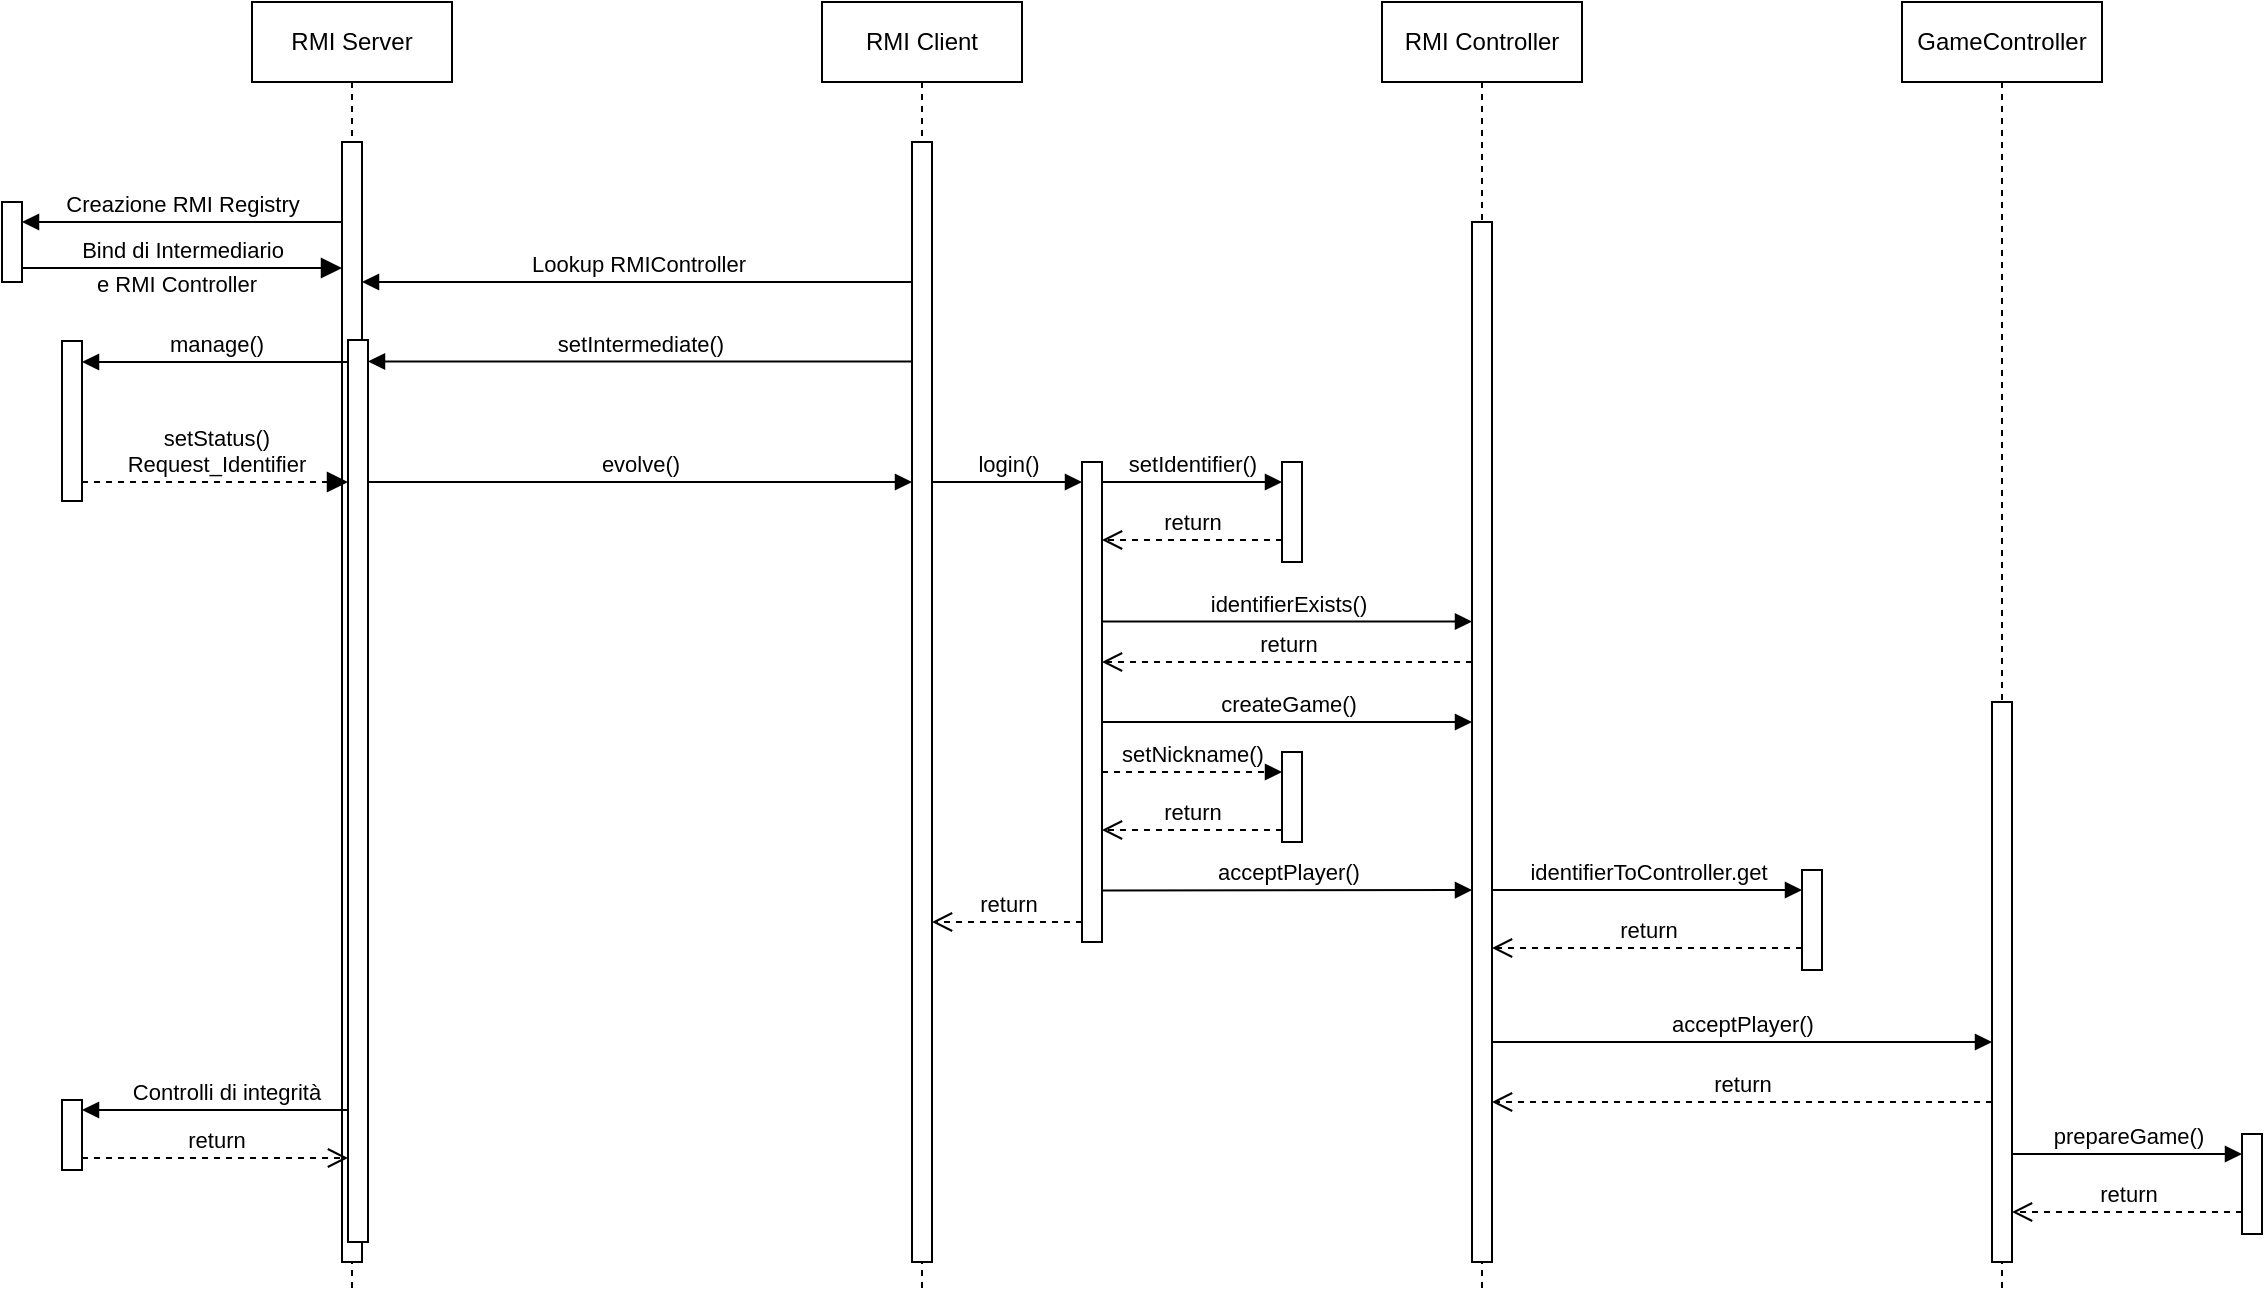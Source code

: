 <mxfile version="21.1.2" type="device">
  <diagram name="Page-1" id="2YBvvXClWsGukQMizWep">
    <mxGraphModel dx="1403" dy="784" grid="1" gridSize="10" guides="1" tooltips="1" connect="1" arrows="1" fold="1" page="1" pageScale="1" pageWidth="1169" pageHeight="827" math="0" shadow="0">
      <root>
        <mxCell id="0" />
        <mxCell id="1" parent="0" />
        <mxCell id="aM9ryv3xv72pqoxQDRHE-1" value="RMI Server" style="shape=umlLifeline;perimeter=lifelinePerimeter;whiteSpace=wrap;html=1;container=0;dropTarget=0;collapsible=0;recursiveResize=0;outlineConnect=0;portConstraint=eastwest;newEdgeStyle={&quot;edgeStyle&quot;:&quot;elbowEdgeStyle&quot;,&quot;elbow&quot;:&quot;vertical&quot;,&quot;curved&quot;:0,&quot;rounded&quot;:0};" parent="1" vertex="1">
          <mxGeometry x="145" y="90" width="100" height="646" as="geometry" />
        </mxCell>
        <mxCell id="aM9ryv3xv72pqoxQDRHE-2" value="" style="html=1;points=[];perimeter=orthogonalPerimeter;outlineConnect=0;targetShapes=umlLifeline;portConstraint=eastwest;newEdgeStyle={&quot;edgeStyle&quot;:&quot;elbowEdgeStyle&quot;,&quot;elbow&quot;:&quot;vertical&quot;,&quot;curved&quot;:0,&quot;rounded&quot;:0};" parent="aM9ryv3xv72pqoxQDRHE-1" vertex="1">
          <mxGeometry x="45" y="70" width="10" height="560" as="geometry" />
        </mxCell>
        <mxCell id="aM9ryv3xv72pqoxQDRHE-4" value="" style="html=1;points=[];perimeter=orthogonalPerimeter;outlineConnect=0;targetShapes=umlLifeline;portConstraint=eastwest;newEdgeStyle={&quot;edgeStyle&quot;:&quot;elbowEdgeStyle&quot;,&quot;elbow&quot;:&quot;vertical&quot;,&quot;curved&quot;:0,&quot;rounded&quot;:0};" parent="aM9ryv3xv72pqoxQDRHE-1" vertex="1">
          <mxGeometry x="48" y="169" width="10" height="451" as="geometry" />
        </mxCell>
        <mxCell id="aM9ryv3xv72pqoxQDRHE-5" value="RMI Client" style="shape=umlLifeline;perimeter=lifelinePerimeter;whiteSpace=wrap;html=1;container=0;dropTarget=0;collapsible=0;recursiveResize=0;outlineConnect=0;portConstraint=eastwest;newEdgeStyle={&quot;edgeStyle&quot;:&quot;elbowEdgeStyle&quot;,&quot;elbow&quot;:&quot;vertical&quot;,&quot;curved&quot;:0,&quot;rounded&quot;:0};" parent="1" vertex="1">
          <mxGeometry x="430" y="90" width="100" height="646" as="geometry" />
        </mxCell>
        <mxCell id="aM9ryv3xv72pqoxQDRHE-6" value="" style="html=1;points=[];perimeter=orthogonalPerimeter;outlineConnect=0;targetShapes=umlLifeline;portConstraint=eastwest;newEdgeStyle={&quot;edgeStyle&quot;:&quot;elbowEdgeStyle&quot;,&quot;elbow&quot;:&quot;vertical&quot;,&quot;curved&quot;:0,&quot;rounded&quot;:0};" parent="aM9ryv3xv72pqoxQDRHE-5" vertex="1">
          <mxGeometry x="45" y="70" width="10" height="560" as="geometry" />
        </mxCell>
        <mxCell id="aM9ryv3xv72pqoxQDRHE-9" value="Lookup RMIController" style="html=1;verticalAlign=bottom;endArrow=block;edgeStyle=elbowEdgeStyle;elbow=vertical;curved=0;rounded=0;" parent="1" source="aM9ryv3xv72pqoxQDRHE-6" edge="1">
          <mxGeometry relative="1" as="geometry">
            <mxPoint x="280" y="230" as="sourcePoint" />
            <Array as="points">
              <mxPoint x="295" y="230" />
            </Array>
            <mxPoint x="200" y="230" as="targetPoint" />
          </mxGeometry>
        </mxCell>
        <mxCell id="xMZydJABKjSO-pk0NeG1-2" value="setIntermediate()" style="html=1;verticalAlign=bottom;endArrow=block;edgeStyle=elbowEdgeStyle;elbow=vertical;curved=0;rounded=0;" parent="1" target="aM9ryv3xv72pqoxQDRHE-4" edge="1">
          <mxGeometry relative="1" as="geometry">
            <mxPoint x="475" y="269.75" as="sourcePoint" />
            <Array as="points">
              <mxPoint x="295" y="269.75" />
            </Array>
            <mxPoint x="210" y="270" as="targetPoint" />
          </mxGeometry>
        </mxCell>
        <mxCell id="xMZydJABKjSO-pk0NeG1-3" value="evolve()" style="html=1;verticalAlign=bottom;endArrow=block;edgeStyle=elbowEdgeStyle;elbow=vertical;curved=0;rounded=0;" parent="1" source="aM9ryv3xv72pqoxQDRHE-4" edge="1">
          <mxGeometry relative="1" as="geometry">
            <mxPoint x="205" y="330" as="sourcePoint" />
            <Array as="points">
              <mxPoint x="280" y="330" />
              <mxPoint x="370" y="330" />
              <mxPoint x="305" y="350" />
            </Array>
            <mxPoint x="475" y="330" as="targetPoint" />
          </mxGeometry>
        </mxCell>
        <mxCell id="xMZydJABKjSO-pk0NeG1-5" value="" style="html=1;points=[];perimeter=orthogonalPerimeter;outlineConnect=0;targetShapes=umlLifeline;portConstraint=eastwest;newEdgeStyle={&quot;edgeStyle&quot;:&quot;elbowEdgeStyle&quot;,&quot;elbow&quot;:&quot;vertical&quot;,&quot;curved&quot;:0,&quot;rounded&quot;:0};" parent="1" vertex="1">
          <mxGeometry x="560" y="320" width="10" height="240" as="geometry" />
        </mxCell>
        <mxCell id="xMZydJABKjSO-pk0NeG1-6" value="login()" style="html=1;verticalAlign=bottom;endArrow=block;edgeStyle=elbowEdgeStyle;elbow=vertical;curved=0;rounded=0;" parent="1" target="xMZydJABKjSO-pk0NeG1-5" edge="1">
          <mxGeometry relative="1" as="geometry">
            <mxPoint x="485" y="330" as="sourcePoint" />
            <mxPoint x="550" y="330" as="targetPoint" />
            <Array as="points">
              <mxPoint x="540" y="330" />
            </Array>
          </mxGeometry>
        </mxCell>
        <mxCell id="xMZydJABKjSO-pk0NeG1-7" value="return" style="html=1;verticalAlign=bottom;endArrow=open;dashed=1;endSize=8;edgeStyle=elbowEdgeStyle;elbow=vertical;curved=0;rounded=0;" parent="1" source="xMZydJABKjSO-pk0NeG1-5" target="aM9ryv3xv72pqoxQDRHE-6" edge="1">
          <mxGeometry relative="1" as="geometry">
            <mxPoint x="485" y="360" as="targetPoint" />
            <Array as="points">
              <mxPoint x="550" y="550" />
              <mxPoint x="540" y="540" />
              <mxPoint x="530" y="510" />
              <mxPoint x="550" y="470" />
              <mxPoint x="530" y="360" />
              <mxPoint x="520" y="350" />
            </Array>
          </mxGeometry>
        </mxCell>
        <mxCell id="xMZydJABKjSO-pk0NeG1-12" value="" style="html=1;points=[];perimeter=orthogonalPerimeter;outlineConnect=0;targetShapes=umlLifeline;portConstraint=eastwest;newEdgeStyle={&quot;edgeStyle&quot;:&quot;elbowEdgeStyle&quot;,&quot;elbow&quot;:&quot;vertical&quot;,&quot;curved&quot;:0,&quot;rounded&quot;:0};" parent="1" vertex="1">
          <mxGeometry x="20" y="190" width="10" height="40" as="geometry" />
        </mxCell>
        <mxCell id="xMZydJABKjSO-pk0NeG1-13" value="Creazione RMI Registry" style="html=1;verticalAlign=bottom;endArrow=block;edgeStyle=elbowEdgeStyle;elbow=vertical;curved=0;rounded=0;" parent="1" edge="1">
          <mxGeometry relative="1" as="geometry">
            <mxPoint x="190" y="200" as="sourcePoint" />
            <mxPoint x="30" y="200" as="targetPoint" />
            <mxPoint as="offset" />
          </mxGeometry>
        </mxCell>
        <mxCell id="xMZydJABKjSO-pk0NeG1-14" value="Bind di Intermediario" style="html=1;verticalAlign=bottom;endArrow=block;endSize=8;edgeStyle=elbowEdgeStyle;elbow=vertical;curved=0;rounded=0;endFill=1;" parent="1" edge="1">
          <mxGeometry relative="1" as="geometry">
            <mxPoint x="190" y="223" as="targetPoint" />
            <mxPoint x="30" y="223" as="sourcePoint" />
            <Array as="points">
              <mxPoint x="150" y="223" />
              <mxPoint x="150" y="223" />
              <mxPoint x="160" y="233" />
              <mxPoint x="150" y="213" />
              <mxPoint x="160" y="203" />
            </Array>
          </mxGeometry>
        </mxCell>
        <mxCell id="xMZydJABKjSO-pk0NeG1-15" value="e RMI Controller" style="text;html=1;strokeColor=none;fillColor=none;align=center;verticalAlign=middle;whiteSpace=wrap;rounded=0;fontSize=11;" parent="1" vertex="1">
          <mxGeometry x="60" y="216" width="95" height="30" as="geometry" />
        </mxCell>
        <mxCell id="xMZydJABKjSO-pk0NeG1-17" value="" style="html=1;points=[];perimeter=orthogonalPerimeter;outlineConnect=0;targetShapes=umlLifeline;portConstraint=eastwest;newEdgeStyle={&quot;edgeStyle&quot;:&quot;elbowEdgeStyle&quot;,&quot;elbow&quot;:&quot;vertical&quot;,&quot;curved&quot;:0,&quot;rounded&quot;:0};" parent="1" vertex="1">
          <mxGeometry x="50" y="259.5" width="10" height="80" as="geometry" />
        </mxCell>
        <mxCell id="xMZydJABKjSO-pk0NeG1-18" value="manage()" style="html=1;verticalAlign=bottom;endArrow=block;edgeStyle=elbowEdgeStyle;elbow=vertical;curved=0;rounded=0;" parent="1" source="aM9ryv3xv72pqoxQDRHE-4" target="xMZydJABKjSO-pk0NeG1-17" edge="1">
          <mxGeometry relative="1" as="geometry">
            <mxPoint x="130" y="280" as="sourcePoint" />
            <mxPoint x="120" y="280" as="targetPoint" />
            <Array as="points">
              <mxPoint x="160" y="270" />
              <mxPoint x="140" y="280" />
            </Array>
          </mxGeometry>
        </mxCell>
        <mxCell id="xMZydJABKjSO-pk0NeG1-19" value="setStatus()&lt;br&gt;Request_Identifier" style="html=1;verticalAlign=bottom;endArrow=block;endSize=8;edgeStyle=elbowEdgeStyle;elbow=vertical;curved=0;rounded=0;endFill=1;strokeWidth=1;dashed=1;" parent="1" source="xMZydJABKjSO-pk0NeG1-17" target="aM9ryv3xv72pqoxQDRHE-4" edge="1">
          <mxGeometry relative="1" as="geometry">
            <mxPoint x="160" y="330" as="targetPoint" />
            <Array as="points">
              <mxPoint x="170" y="330" />
            </Array>
          </mxGeometry>
        </mxCell>
        <mxCell id="xMZydJABKjSO-pk0NeG1-21" value="" style="html=1;points=[];perimeter=orthogonalPerimeter;outlineConnect=0;targetShapes=umlLifeline;portConstraint=eastwest;newEdgeStyle={&quot;edgeStyle&quot;:&quot;elbowEdgeStyle&quot;,&quot;elbow&quot;:&quot;vertical&quot;,&quot;curved&quot;:0,&quot;rounded&quot;:0};" parent="1" vertex="1">
          <mxGeometry x="50" y="639" width="10" height="35" as="geometry" />
        </mxCell>
        <mxCell id="xMZydJABKjSO-pk0NeG1-22" value="Controlli di integrità" style="html=1;verticalAlign=bottom;endArrow=block;edgeStyle=elbowEdgeStyle;elbow=vertical;curved=0;rounded=0;" parent="1" target="xMZydJABKjSO-pk0NeG1-21" edge="1">
          <mxGeometry relative="1" as="geometry">
            <mxPoint x="193" y="654" as="sourcePoint" />
            <Array as="points">
              <mxPoint x="110" y="644" />
              <mxPoint x="170" y="654" />
            </Array>
          </mxGeometry>
        </mxCell>
        <mxCell id="xMZydJABKjSO-pk0NeG1-23" value="return" style="html=1;verticalAlign=bottom;endArrow=open;dashed=1;endSize=8;edgeStyle=elbowEdgeStyle;elbow=vertical;curved=0;rounded=0;" parent="1" edge="1">
          <mxGeometry relative="1" as="geometry">
            <mxPoint x="193" y="668" as="targetPoint" />
            <mxPoint x="60" y="668" as="sourcePoint" />
            <Array as="points">
              <mxPoint x="70" y="668" />
            </Array>
          </mxGeometry>
        </mxCell>
        <mxCell id="xMZydJABKjSO-pk0NeG1-24" value="RMI Controller" style="shape=umlLifeline;perimeter=lifelinePerimeter;whiteSpace=wrap;html=1;container=0;dropTarget=0;collapsible=0;recursiveResize=0;outlineConnect=0;portConstraint=eastwest;newEdgeStyle={&quot;edgeStyle&quot;:&quot;elbowEdgeStyle&quot;,&quot;elbow&quot;:&quot;vertical&quot;,&quot;curved&quot;:0,&quot;rounded&quot;:0};" parent="1" vertex="1">
          <mxGeometry x="710" y="90" width="100" height="646" as="geometry" />
        </mxCell>
        <mxCell id="xMZydJABKjSO-pk0NeG1-25" value="" style="html=1;points=[];perimeter=orthogonalPerimeter;outlineConnect=0;targetShapes=umlLifeline;portConstraint=eastwest;newEdgeStyle={&quot;edgeStyle&quot;:&quot;elbowEdgeStyle&quot;,&quot;elbow&quot;:&quot;vertical&quot;,&quot;curved&quot;:0,&quot;rounded&quot;:0};" parent="xMZydJABKjSO-pk0NeG1-24" vertex="1">
          <mxGeometry x="45" y="110" width="10" height="520" as="geometry" />
        </mxCell>
        <mxCell id="xMZydJABKjSO-pk0NeG1-26" value="" style="html=1;points=[];perimeter=orthogonalPerimeter;outlineConnect=0;targetShapes=umlLifeline;portConstraint=eastwest;newEdgeStyle={&quot;edgeStyle&quot;:&quot;elbowEdgeStyle&quot;,&quot;elbow&quot;:&quot;vertical&quot;,&quot;curved&quot;:0,&quot;rounded&quot;:0};" parent="1" vertex="1">
          <mxGeometry x="660" y="320" width="10" height="50" as="geometry" />
        </mxCell>
        <mxCell id="xMZydJABKjSO-pk0NeG1-27" value="setIdentifier()" style="html=1;verticalAlign=bottom;endArrow=block;edgeStyle=elbowEdgeStyle;elbow=vertical;curved=0;rounded=0;" parent="1" source="xMZydJABKjSO-pk0NeG1-5" target="xMZydJABKjSO-pk0NeG1-26" edge="1">
          <mxGeometry relative="1" as="geometry">
            <mxPoint x="700" y="340" as="sourcePoint" />
            <Array as="points">
              <mxPoint x="590" y="330" />
              <mxPoint x="600" y="340" />
            </Array>
          </mxGeometry>
        </mxCell>
        <mxCell id="xMZydJABKjSO-pk0NeG1-28" value="return" style="html=1;verticalAlign=bottom;endArrow=open;dashed=1;endSize=8;edgeStyle=elbowEdgeStyle;elbow=vertical;curved=0;rounded=0;" parent="1" source="xMZydJABKjSO-pk0NeG1-26" target="xMZydJABKjSO-pk0NeG1-5" edge="1">
          <mxGeometry relative="1" as="geometry">
            <mxPoint x="610" y="390" as="targetPoint" />
            <mxPoint x="570" y="359" as="sourcePoint" />
            <Array as="points">
              <mxPoint x="610" y="359" />
              <mxPoint x="590" y="339" />
            </Array>
          </mxGeometry>
        </mxCell>
        <mxCell id="xMZydJABKjSO-pk0NeG1-30" value="createGame()" style="html=1;verticalAlign=bottom;endArrow=block;edgeStyle=elbowEdgeStyle;elbow=vertical;curved=0;rounded=0;" parent="1" target="xMZydJABKjSO-pk0NeG1-25" edge="1">
          <mxGeometry relative="1" as="geometry">
            <mxPoint x="570" y="450" as="sourcePoint" />
            <mxPoint x="750" y="390" as="targetPoint" />
            <Array as="points">
              <mxPoint x="730" y="450" />
              <mxPoint x="710" y="420" />
              <mxPoint x="625" y="390" />
            </Array>
          </mxGeometry>
        </mxCell>
        <mxCell id="xMZydJABKjSO-pk0NeG1-32" value="identifierExists()" style="html=1;verticalAlign=bottom;endArrow=block;edgeStyle=elbowEdgeStyle;elbow=vertical;curved=0;rounded=0;" parent="1" source="xMZydJABKjSO-pk0NeG1-5" target="xMZydJABKjSO-pk0NeG1-25" edge="1">
          <mxGeometry relative="1" as="geometry">
            <mxPoint x="610" y="399.75" as="sourcePoint" />
            <mxPoint x="750" y="400" as="targetPoint" />
            <Array as="points">
              <mxPoint x="630" y="399.75" />
              <mxPoint x="640" y="409.75" />
            </Array>
          </mxGeometry>
        </mxCell>
        <mxCell id="xMZydJABKjSO-pk0NeG1-33" value="return" style="html=1;verticalAlign=bottom;endArrow=open;dashed=1;endSize=8;edgeStyle=elbowEdgeStyle;elbow=vertical;curved=0;rounded=0;" parent="1" source="xMZydJABKjSO-pk0NeG1-25" target="xMZydJABKjSO-pk0NeG1-5" edge="1">
          <mxGeometry relative="1" as="geometry">
            <mxPoint x="620" y="420" as="targetPoint" />
            <mxPoint x="740" y="420" as="sourcePoint" />
            <Array as="points">
              <mxPoint x="660" y="420" />
              <mxPoint x="640" y="400" />
            </Array>
          </mxGeometry>
        </mxCell>
        <mxCell id="xMZydJABKjSO-pk0NeG1-34" value="" style="html=1;points=[];perimeter=orthogonalPerimeter;outlineConnect=0;targetShapes=umlLifeline;portConstraint=eastwest;newEdgeStyle={&quot;edgeStyle&quot;:&quot;elbowEdgeStyle&quot;,&quot;elbow&quot;:&quot;vertical&quot;,&quot;curved&quot;:0,&quot;rounded&quot;:0};" parent="1" vertex="1">
          <mxGeometry x="660" y="465" width="10" height="45" as="geometry" />
        </mxCell>
        <mxCell id="xMZydJABKjSO-pk0NeG1-35" value="setNickname()" style="html=1;verticalAlign=bottom;endArrow=block;edgeStyle=elbowEdgeStyle;elbow=vertical;curved=0;rounded=0;dashed=1;" parent="1" target="xMZydJABKjSO-pk0NeG1-34" edge="1">
          <mxGeometry relative="1" as="geometry">
            <mxPoint x="570" y="475" as="sourcePoint" />
            <Array as="points">
              <mxPoint x="590" y="475" />
              <mxPoint x="600" y="485" />
            </Array>
          </mxGeometry>
        </mxCell>
        <mxCell id="xMZydJABKjSO-pk0NeG1-36" value="return" style="html=1;verticalAlign=bottom;endArrow=open;dashed=1;endSize=8;edgeStyle=elbowEdgeStyle;elbow=vertical;curved=0;rounded=0;" parent="1" source="xMZydJABKjSO-pk0NeG1-34" edge="1">
          <mxGeometry relative="1" as="geometry">
            <mxPoint x="570" y="504" as="targetPoint" />
            <mxPoint x="570" y="504" as="sourcePoint" />
            <Array as="points">
              <mxPoint x="610" y="504" />
              <mxPoint x="590" y="484" />
            </Array>
          </mxGeometry>
        </mxCell>
        <mxCell id="xMZydJABKjSO-pk0NeG1-38" value="acceptPlayer()" style="html=1;verticalAlign=bottom;endArrow=block;edgeStyle=elbowEdgeStyle;elbow=vertical;curved=0;rounded=0;" parent="1" edge="1">
          <mxGeometry relative="1" as="geometry">
            <mxPoint x="570" y="534.25" as="sourcePoint" />
            <mxPoint x="755" y="534.25" as="targetPoint" />
            <Array as="points">
              <mxPoint x="630" y="534" />
              <mxPoint x="640" y="544" />
            </Array>
          </mxGeometry>
        </mxCell>
        <mxCell id="xMZydJABKjSO-pk0NeG1-39" value="" style="html=1;points=[];perimeter=orthogonalPerimeter;outlineConnect=0;targetShapes=umlLifeline;portConstraint=eastwest;newEdgeStyle={&quot;edgeStyle&quot;:&quot;elbowEdgeStyle&quot;,&quot;elbow&quot;:&quot;vertical&quot;,&quot;curved&quot;:0,&quot;rounded&quot;:0};" parent="1" vertex="1">
          <mxGeometry x="920" y="524" width="10" height="50" as="geometry" />
        </mxCell>
        <mxCell id="xMZydJABKjSO-pk0NeG1-40" value="identifierToController.get" style="html=1;verticalAlign=bottom;endArrow=block;edgeStyle=elbowEdgeStyle;elbow=vertical;curved=0;rounded=0;" parent="1" target="xMZydJABKjSO-pk0NeG1-39" edge="1">
          <mxGeometry relative="1" as="geometry">
            <mxPoint x="765" y="534" as="sourcePoint" />
            <Array as="points">
              <mxPoint x="790" y="534" />
              <mxPoint x="800" y="544" />
            </Array>
          </mxGeometry>
        </mxCell>
        <mxCell id="xMZydJABKjSO-pk0NeG1-41" value="return" style="html=1;verticalAlign=bottom;endArrow=open;dashed=1;endSize=8;edgeStyle=elbowEdgeStyle;elbow=vertical;curved=0;rounded=0;" parent="1" source="xMZydJABKjSO-pk0NeG1-39" edge="1">
          <mxGeometry relative="1" as="geometry">
            <mxPoint x="765" y="563" as="targetPoint" />
            <mxPoint x="770" y="563" as="sourcePoint" />
            <Array as="points">
              <mxPoint x="810" y="563" />
              <mxPoint x="790" y="543" />
            </Array>
          </mxGeometry>
        </mxCell>
        <mxCell id="xMZydJABKjSO-pk0NeG1-42" value="GameController" style="shape=umlLifeline;perimeter=lifelinePerimeter;whiteSpace=wrap;html=1;container=0;dropTarget=0;collapsible=0;recursiveResize=0;outlineConnect=0;portConstraint=eastwest;newEdgeStyle={&quot;edgeStyle&quot;:&quot;elbowEdgeStyle&quot;,&quot;elbow&quot;:&quot;vertical&quot;,&quot;curved&quot;:0,&quot;rounded&quot;:0};" parent="1" vertex="1">
          <mxGeometry x="970" y="90" width="100" height="646" as="geometry" />
        </mxCell>
        <mxCell id="xMZydJABKjSO-pk0NeG1-43" value="" style="html=1;points=[];perimeter=orthogonalPerimeter;outlineConnect=0;targetShapes=umlLifeline;portConstraint=eastwest;newEdgeStyle={&quot;edgeStyle&quot;:&quot;elbowEdgeStyle&quot;,&quot;elbow&quot;:&quot;vertical&quot;,&quot;curved&quot;:0,&quot;rounded&quot;:0};" parent="xMZydJABKjSO-pk0NeG1-42" vertex="1">
          <mxGeometry x="45" y="350" width="10" height="280" as="geometry" />
        </mxCell>
        <mxCell id="xMZydJABKjSO-pk0NeG1-44" value="acceptPlayer()" style="html=1;verticalAlign=bottom;endArrow=block;edgeStyle=elbowEdgeStyle;elbow=vertical;curved=0;rounded=0;" parent="1" source="xMZydJABKjSO-pk0NeG1-25" target="xMZydJABKjSO-pk0NeG1-43" edge="1">
          <mxGeometry relative="1" as="geometry">
            <mxPoint x="810" y="610" as="sourcePoint" />
            <Array as="points">
              <mxPoint x="835" y="610" />
              <mxPoint x="845" y="620" />
            </Array>
            <mxPoint x="965" y="610" as="targetPoint" />
          </mxGeometry>
        </mxCell>
        <mxCell id="xMZydJABKjSO-pk0NeG1-45" value="return" style="html=1;verticalAlign=bottom;endArrow=open;dashed=1;endSize=8;edgeStyle=elbowEdgeStyle;elbow=vertical;curved=0;rounded=0;" parent="1" source="xMZydJABKjSO-pk0NeG1-43" target="xMZydJABKjSO-pk0NeG1-25" edge="1">
          <mxGeometry relative="1" as="geometry">
            <mxPoint x="780" y="640" as="targetPoint" />
            <mxPoint x="975" y="640" as="sourcePoint" />
            <Array as="points">
              <mxPoint x="865" y="640" />
              <mxPoint x="845" y="620" />
            </Array>
          </mxGeometry>
        </mxCell>
        <mxCell id="xMZydJABKjSO-pk0NeG1-46" value="" style="html=1;points=[];perimeter=orthogonalPerimeter;outlineConnect=0;targetShapes=umlLifeline;portConstraint=eastwest;newEdgeStyle={&quot;edgeStyle&quot;:&quot;elbowEdgeStyle&quot;,&quot;elbow&quot;:&quot;vertical&quot;,&quot;curved&quot;:0,&quot;rounded&quot;:0};" parent="1" vertex="1">
          <mxGeometry x="1140" y="656" width="10" height="50" as="geometry" />
        </mxCell>
        <mxCell id="xMZydJABKjSO-pk0NeG1-47" value="prepareGame()" style="html=1;verticalAlign=bottom;endArrow=block;edgeStyle=elbowEdgeStyle;elbow=vertical;curved=0;rounded=0;" parent="1" source="xMZydJABKjSO-pk0NeG1-43" target="xMZydJABKjSO-pk0NeG1-46" edge="1">
          <mxGeometry relative="1" as="geometry">
            <mxPoint x="1030" y="666" as="sourcePoint" />
            <Array as="points">
              <mxPoint x="1055" y="666" />
              <mxPoint x="1065" y="676" />
            </Array>
          </mxGeometry>
        </mxCell>
        <mxCell id="xMZydJABKjSO-pk0NeG1-48" value="return" style="html=1;verticalAlign=bottom;endArrow=open;dashed=1;endSize=8;edgeStyle=elbowEdgeStyle;elbow=vertical;curved=0;rounded=0;" parent="1" source="xMZydJABKjSO-pk0NeG1-46" target="xMZydJABKjSO-pk0NeG1-43" edge="1">
          <mxGeometry relative="1" as="geometry">
            <mxPoint x="1030" y="695" as="targetPoint" />
            <mxPoint x="1035" y="695" as="sourcePoint" />
            <Array as="points">
              <mxPoint x="1075" y="695" />
              <mxPoint x="1055" y="675" />
            </Array>
          </mxGeometry>
        </mxCell>
      </root>
    </mxGraphModel>
  </diagram>
</mxfile>
